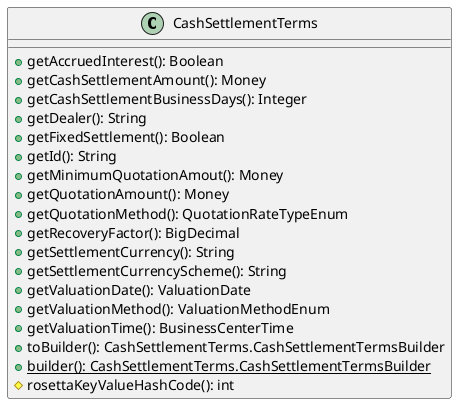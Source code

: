 @startuml

    class CashSettlementTerms [[CashSettlementTerms.html]] {
        +getAccruedInterest(): Boolean
        +getCashSettlementAmount(): Money
        +getCashSettlementBusinessDays(): Integer
        +getDealer(): String
        +getFixedSettlement(): Boolean
        +getId(): String
        +getMinimumQuotationAmout(): Money
        +getQuotationAmount(): Money
        +getQuotationMethod(): QuotationRateTypeEnum
        +getRecoveryFactor(): BigDecimal
        +getSettlementCurrency(): String
        +getSettlementCurrencyScheme(): String
        +getValuationDate(): ValuationDate
        +getValuationMethod(): ValuationMethodEnum
        +getValuationTime(): BusinessCenterTime
        +toBuilder(): CashSettlementTerms.CashSettlementTermsBuilder
        {static} +builder(): CashSettlementTerms.CashSettlementTermsBuilder
        #rosettaKeyValueHashCode(): int
    }

@enduml
